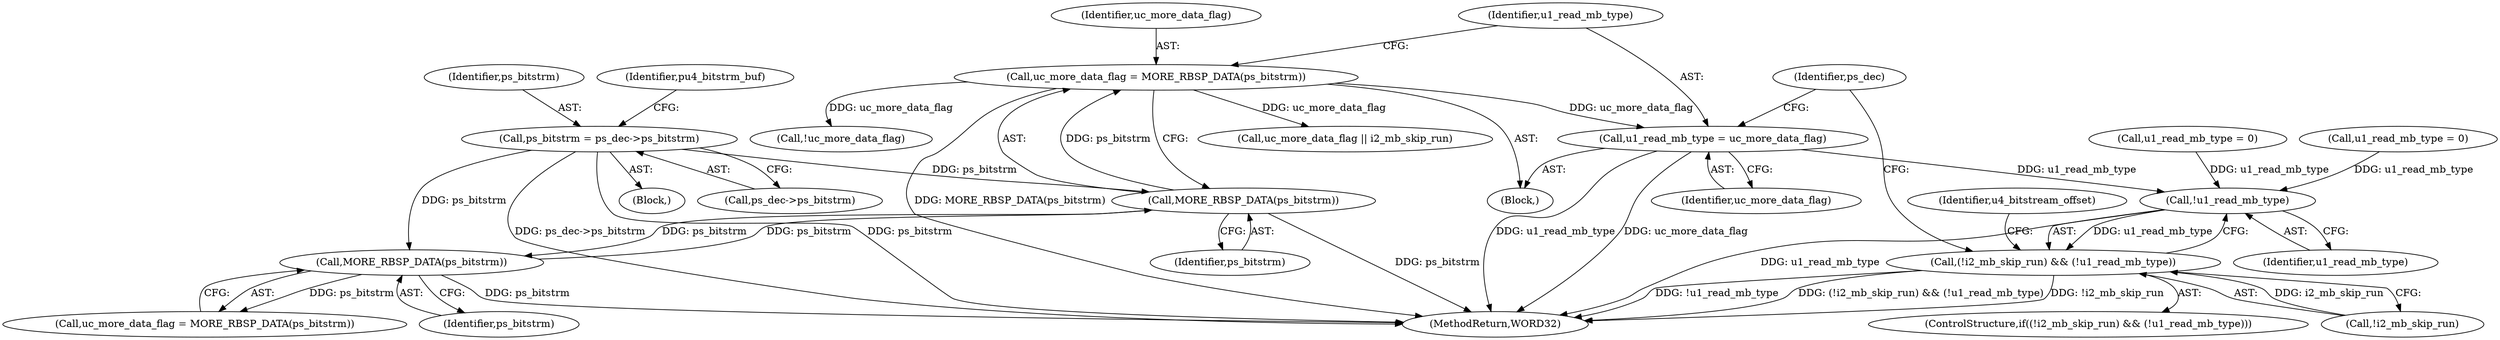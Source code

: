 digraph "0_Android_7950bf47b6944546a0aff11a7184947de9591b51_0@API" {
"1000408" [label="(Call,u1_read_mb_type = uc_more_data_flag)"];
"1000404" [label="(Call,uc_more_data_flag = MORE_RBSP_DATA(ps_bitstrm))"];
"1000406" [label="(Call,MORE_RBSP_DATA(ps_bitstrm))"];
"1000179" [label="(Call,ps_bitstrm = ps_dec->ps_bitstrm)"];
"1000668" [label="(Call,MORE_RBSP_DATA(ps_bitstrm))"];
"1000354" [label="(Call,!u1_read_mb_type)"];
"1000351" [label="(Call,(!i2_mb_skip_run) && (!u1_read_mb_type))"];
"1000729" [label="(Call,uc_more_data_flag || i2_mb_skip_run)"];
"1000350" [label="(ControlStructure,if((!i2_mb_skip_run) && (!u1_read_mb_type)))"];
"1000668" [label="(Call,MORE_RBSP_DATA(ps_bitstrm))"];
"1000410" [label="(Identifier,uc_more_data_flag)"];
"1000406" [label="(Call,MORE_RBSP_DATA(ps_bitstrm))"];
"1000408" [label="(Call,u1_read_mb_type = uc_more_data_flag)"];
"1000186" [label="(Identifier,pu4_bitstrm_buf)"];
"1000356" [label="(Block,)"];
"1000409" [label="(Identifier,u1_read_mb_type)"];
"1000669" [label="(Identifier,ps_bitstrm)"];
"1000685" [label="(Call,!uc_more_data_flag)"];
"1000405" [label="(Identifier,uc_more_data_flag)"];
"1000841" [label="(MethodReturn,WORD32)"];
"1000354" [label="(Call,!u1_read_mb_type)"];
"1000352" [label="(Call,!i2_mb_skip_run)"];
"1000150" [label="(Block,)"];
"1000500" [label="(Call,u1_read_mb_type = 0)"];
"1000180" [label="(Identifier,ps_bitstrm)"];
"1000355" [label="(Identifier,u1_read_mb_type)"];
"1000359" [label="(Identifier,u4_bitstream_offset)"];
"1000666" [label="(Call,uc_more_data_flag = MORE_RBSP_DATA(ps_bitstrm))"];
"1000407" [label="(Identifier,ps_bitstrm)"];
"1000181" [label="(Call,ps_dec->ps_bitstrm)"];
"1000404" [label="(Call,uc_more_data_flag = MORE_RBSP_DATA(ps_bitstrm))"];
"1000412" [label="(Identifier,ps_dec)"];
"1000179" [label="(Call,ps_bitstrm = ps_dec->ps_bitstrm)"];
"1000351" [label="(Call,(!i2_mb_skip_run) && (!u1_read_mb_type))"];
"1000276" [label="(Call,u1_read_mb_type = 0)"];
"1000408" -> "1000356"  [label="AST: "];
"1000408" -> "1000410"  [label="CFG: "];
"1000409" -> "1000408"  [label="AST: "];
"1000410" -> "1000408"  [label="AST: "];
"1000412" -> "1000408"  [label="CFG: "];
"1000408" -> "1000841"  [label="DDG: u1_read_mb_type"];
"1000408" -> "1000841"  [label="DDG: uc_more_data_flag"];
"1000408" -> "1000354"  [label="DDG: u1_read_mb_type"];
"1000404" -> "1000408"  [label="DDG: uc_more_data_flag"];
"1000404" -> "1000356"  [label="AST: "];
"1000404" -> "1000406"  [label="CFG: "];
"1000405" -> "1000404"  [label="AST: "];
"1000406" -> "1000404"  [label="AST: "];
"1000409" -> "1000404"  [label="CFG: "];
"1000404" -> "1000841"  [label="DDG: MORE_RBSP_DATA(ps_bitstrm)"];
"1000406" -> "1000404"  [label="DDG: ps_bitstrm"];
"1000404" -> "1000685"  [label="DDG: uc_more_data_flag"];
"1000404" -> "1000729"  [label="DDG: uc_more_data_flag"];
"1000406" -> "1000407"  [label="CFG: "];
"1000407" -> "1000406"  [label="AST: "];
"1000406" -> "1000841"  [label="DDG: ps_bitstrm"];
"1000179" -> "1000406"  [label="DDG: ps_bitstrm"];
"1000668" -> "1000406"  [label="DDG: ps_bitstrm"];
"1000406" -> "1000668"  [label="DDG: ps_bitstrm"];
"1000179" -> "1000150"  [label="AST: "];
"1000179" -> "1000181"  [label="CFG: "];
"1000180" -> "1000179"  [label="AST: "];
"1000181" -> "1000179"  [label="AST: "];
"1000186" -> "1000179"  [label="CFG: "];
"1000179" -> "1000841"  [label="DDG: ps_dec->ps_bitstrm"];
"1000179" -> "1000841"  [label="DDG: ps_bitstrm"];
"1000179" -> "1000668"  [label="DDG: ps_bitstrm"];
"1000668" -> "1000666"  [label="AST: "];
"1000668" -> "1000669"  [label="CFG: "];
"1000669" -> "1000668"  [label="AST: "];
"1000666" -> "1000668"  [label="CFG: "];
"1000668" -> "1000841"  [label="DDG: ps_bitstrm"];
"1000668" -> "1000666"  [label="DDG: ps_bitstrm"];
"1000354" -> "1000351"  [label="AST: "];
"1000354" -> "1000355"  [label="CFG: "];
"1000355" -> "1000354"  [label="AST: "];
"1000351" -> "1000354"  [label="CFG: "];
"1000354" -> "1000841"  [label="DDG: u1_read_mb_type"];
"1000354" -> "1000351"  [label="DDG: u1_read_mb_type"];
"1000500" -> "1000354"  [label="DDG: u1_read_mb_type"];
"1000276" -> "1000354"  [label="DDG: u1_read_mb_type"];
"1000351" -> "1000350"  [label="AST: "];
"1000351" -> "1000352"  [label="CFG: "];
"1000352" -> "1000351"  [label="AST: "];
"1000359" -> "1000351"  [label="CFG: "];
"1000412" -> "1000351"  [label="CFG: "];
"1000351" -> "1000841"  [label="DDG: (!i2_mb_skip_run) && (!u1_read_mb_type)"];
"1000351" -> "1000841"  [label="DDG: !i2_mb_skip_run"];
"1000351" -> "1000841"  [label="DDG: !u1_read_mb_type"];
"1000352" -> "1000351"  [label="DDG: i2_mb_skip_run"];
}
